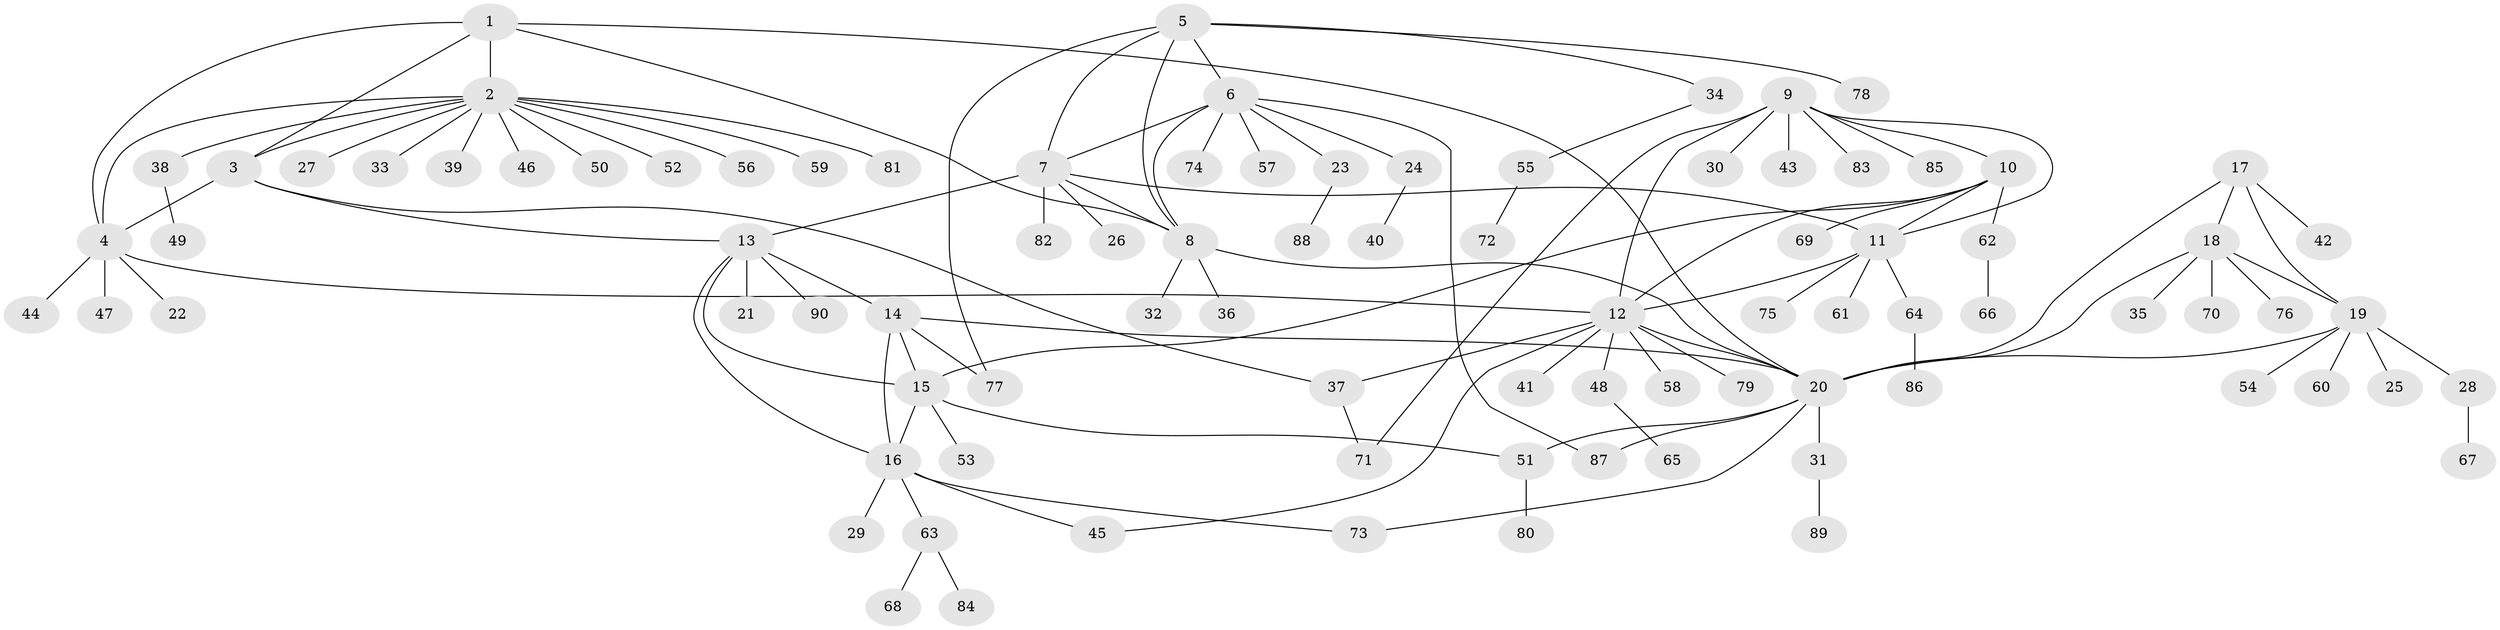 // coarse degree distribution, {5: 0.04477611940298507, 12: 0.014925373134328358, 6: 0.1044776119402985, 8: 0.029850746268656716, 7: 0.029850746268656716, 10: 0.029850746268656716, 4: 0.014925373134328358, 1: 0.6268656716417911, 3: 0.014925373134328358, 2: 0.08955223880597014}
// Generated by graph-tools (version 1.1) at 2025/42/03/06/25 10:42:12]
// undirected, 90 vertices, 117 edges
graph export_dot {
graph [start="1"]
  node [color=gray90,style=filled];
  1;
  2;
  3;
  4;
  5;
  6;
  7;
  8;
  9;
  10;
  11;
  12;
  13;
  14;
  15;
  16;
  17;
  18;
  19;
  20;
  21;
  22;
  23;
  24;
  25;
  26;
  27;
  28;
  29;
  30;
  31;
  32;
  33;
  34;
  35;
  36;
  37;
  38;
  39;
  40;
  41;
  42;
  43;
  44;
  45;
  46;
  47;
  48;
  49;
  50;
  51;
  52;
  53;
  54;
  55;
  56;
  57;
  58;
  59;
  60;
  61;
  62;
  63;
  64;
  65;
  66;
  67;
  68;
  69;
  70;
  71;
  72;
  73;
  74;
  75;
  76;
  77;
  78;
  79;
  80;
  81;
  82;
  83;
  84;
  85;
  86;
  87;
  88;
  89;
  90;
  1 -- 2;
  1 -- 3;
  1 -- 4;
  1 -- 8;
  1 -- 20;
  2 -- 3;
  2 -- 4;
  2 -- 27;
  2 -- 33;
  2 -- 38;
  2 -- 39;
  2 -- 46;
  2 -- 50;
  2 -- 52;
  2 -- 56;
  2 -- 59;
  2 -- 81;
  3 -- 4;
  3 -- 13;
  3 -- 37;
  4 -- 12;
  4 -- 22;
  4 -- 44;
  4 -- 47;
  5 -- 6;
  5 -- 7;
  5 -- 8;
  5 -- 34;
  5 -- 77;
  5 -- 78;
  6 -- 7;
  6 -- 8;
  6 -- 23;
  6 -- 24;
  6 -- 57;
  6 -- 74;
  6 -- 87;
  7 -- 8;
  7 -- 11;
  7 -- 13;
  7 -- 26;
  7 -- 82;
  8 -- 20;
  8 -- 32;
  8 -- 36;
  9 -- 10;
  9 -- 11;
  9 -- 12;
  9 -- 30;
  9 -- 43;
  9 -- 71;
  9 -- 83;
  9 -- 85;
  10 -- 11;
  10 -- 12;
  10 -- 15;
  10 -- 62;
  10 -- 69;
  11 -- 12;
  11 -- 61;
  11 -- 64;
  11 -- 75;
  12 -- 20;
  12 -- 37;
  12 -- 41;
  12 -- 45;
  12 -- 48;
  12 -- 58;
  12 -- 79;
  13 -- 14;
  13 -- 15;
  13 -- 16;
  13 -- 21;
  13 -- 90;
  14 -- 15;
  14 -- 16;
  14 -- 20;
  14 -- 77;
  15 -- 16;
  15 -- 51;
  15 -- 53;
  16 -- 29;
  16 -- 45;
  16 -- 63;
  16 -- 73;
  17 -- 18;
  17 -- 19;
  17 -- 20;
  17 -- 42;
  18 -- 19;
  18 -- 20;
  18 -- 35;
  18 -- 70;
  18 -- 76;
  19 -- 20;
  19 -- 25;
  19 -- 28;
  19 -- 54;
  19 -- 60;
  20 -- 31;
  20 -- 51;
  20 -- 73;
  20 -- 87;
  23 -- 88;
  24 -- 40;
  28 -- 67;
  31 -- 89;
  34 -- 55;
  37 -- 71;
  38 -- 49;
  48 -- 65;
  51 -- 80;
  55 -- 72;
  62 -- 66;
  63 -- 68;
  63 -- 84;
  64 -- 86;
}
